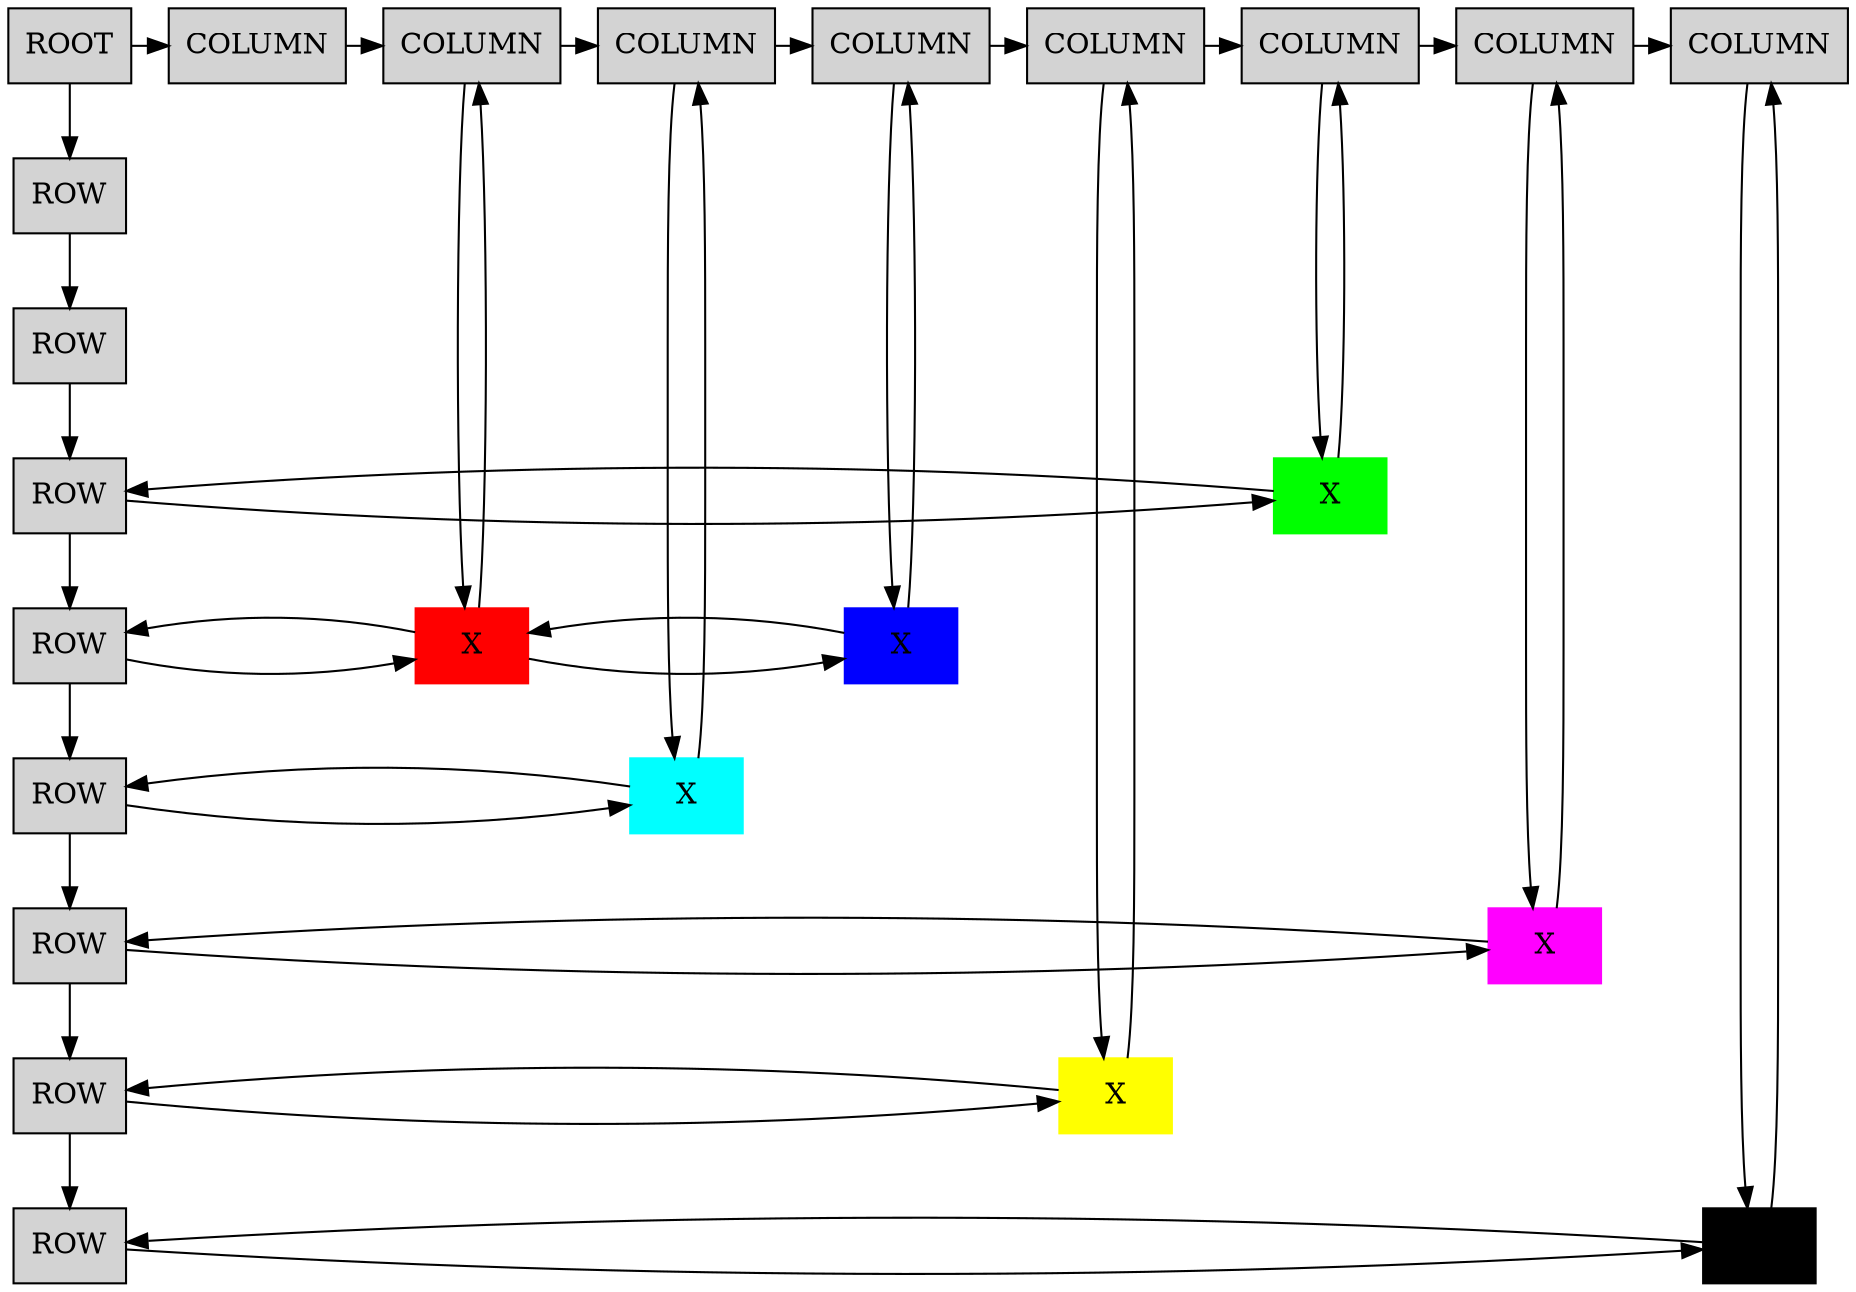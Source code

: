 digraph Layer1 {
Node [shape=box];
root [label="ROOT", style=filled];
row_0[label="ROW", style=filled];
row_0 -> row_1
row_1[label="ROW", style=filled];
row_1 -> row_2
row_2[label="ROW", style=filled];
row_2 -> row_3
row_3[label="ROW", style=filled];
row_3 -> row_4
row_4[label="ROW", style=filled];
row_4 -> row_5
row_5[label="ROW", style=filled];
row_5 -> row_6
row_6[label="ROW", style=filled];
row_6 -> row_7
row_7[label="ROW", style=filled];
col_0[label="COLUMN", style=filled];
col_0 -> col_1
col_1[label="COLUMN", style=filled];
col_1 -> col_2
col_2[label="COLUMN", style=filled];
col_2 -> col_3
col_3[label="COLUMN", style=filled];
col_3 -> col_4
col_4[label="COLUMN", style=filled];
col_4 -> col_5
col_5[label="COLUMN", style=filled];
col_5 -> col_6
col_6[label="COLUMN", style=filled];
col_6 -> col_7
col_7[label="COLUMN", style=filled];
{ rank=same; root; col_0; col_1; col_2; col_3; col_4; col_5; col_6; col_7}
root -> row_0
root -> col_0
col_1 -> node_0
col_2 -> node_4
col_3 -> node_2
col_4 -> node_3
col_5 -> node_1
col_6 -> node_5
col_7 -> node_6
row_2 -> node_1[constraint=false]
node_1[label="X", style=filled, color="#00FF00"];
node_1 -> col_5[constraint=false]
node_1 -> row_2[constraint=false]
{ rank=same; row_2; node_1}
row_3 -> node_0[constraint=false]
node_0[label="X", style=filled, color="#FF0000"];
node_0 -> col_1[constraint=false]
node_0 -> node_2[constraint=false]
node_0 -> row_3[constraint=false]
node_2[label="X", style=filled, color="#0000FF"];
node_2 -> col_3[constraint=false]
node_2 -> node_0[constraint=false]
{ rank=same; row_3; node_0; node_2}
row_4 -> node_4[constraint=false]
node_4[label="X", style=filled, color="#00FFFF"];
node_4 -> col_2[constraint=false]
node_4 -> row_4[constraint=false]
{ rank=same; row_4; node_4}
row_5 -> node_5[constraint=false]
node_5[label="X", style=filled, color="#FF00FF"];
node_5 -> col_6[constraint=false]
node_5 -> row_5[constraint=false]
{ rank=same; row_5; node_5}
row_6 -> node_3[constraint=false]
node_3[label="X", style=filled, color="#FFFF00"];
node_3 -> col_4[constraint=false]
node_3 -> row_6[constraint=false]
{ rank=same; row_6; node_3}
row_7 -> node_6[constraint=false]
node_6[label="X", style=filled, color="#000000"];
node_6 -> col_7[constraint=false]
node_6 -> row_7[constraint=false]
{ rank=same; row_7; node_6}
}
